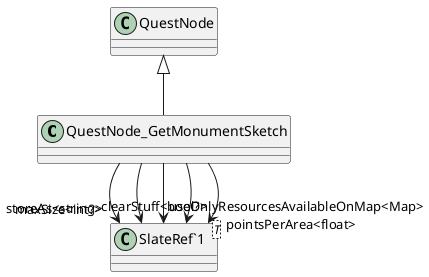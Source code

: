 @startuml
class QuestNode_GetMonumentSketch {
}
class "SlateRef`1"<T> {
}
QuestNode <|-- QuestNode_GetMonumentSketch
QuestNode_GetMonumentSketch --> "storeAs<string>" "SlateRef`1"
QuestNode_GetMonumentSketch --> "useOnlyResourcesAvailableOnMap<Map>" "SlateRef`1"
QuestNode_GetMonumentSketch --> "maxSize<int?>" "SlateRef`1"
QuestNode_GetMonumentSketch --> "pointsPerArea<float>" "SlateRef`1"
QuestNode_GetMonumentSketch --> "clearStuff<bool?>" "SlateRef`1"
@enduml
